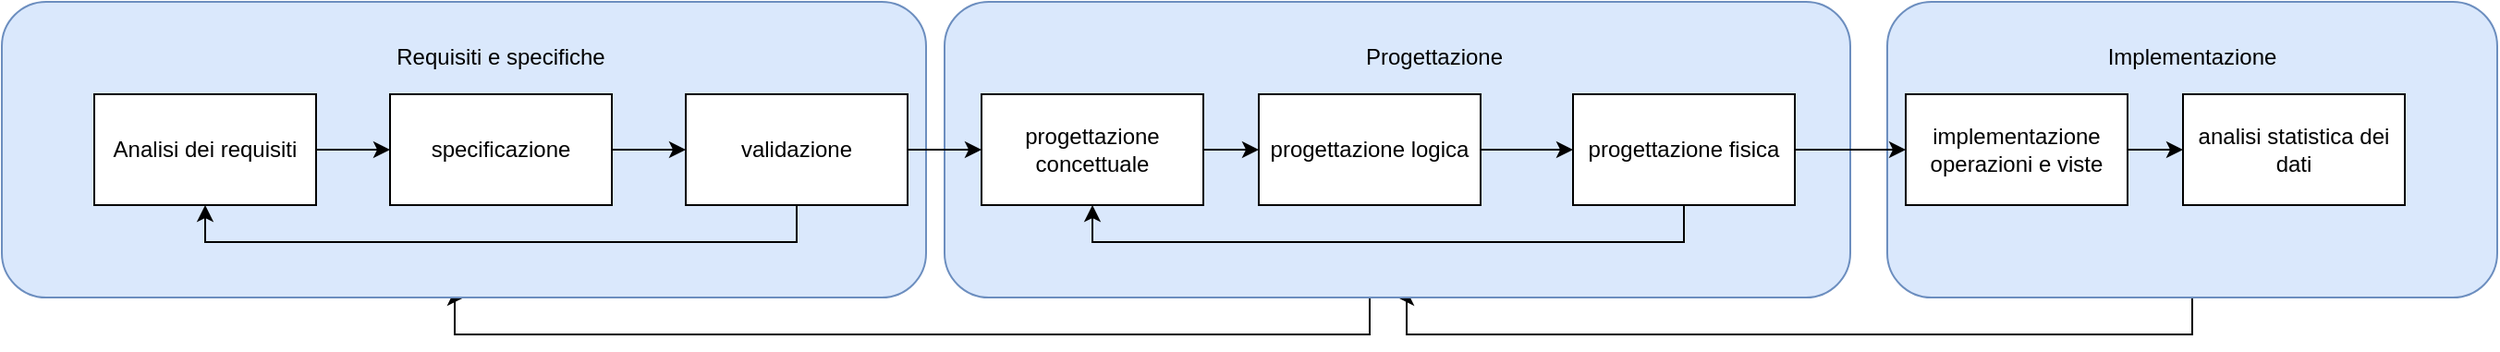 <mxfile version="14.0.1" type="device"><diagram id="KSICzl72E9kIfiu0TRJa" name="Page-1"><mxGraphModel dx="1422" dy="594" grid="1" gridSize="10" guides="1" tooltips="1" connect="1" arrows="1" fold="1" page="1" pageScale="1" pageWidth="2000" pageHeight="200" math="0" shadow="0"><root><mxCell id="0"/><mxCell id="1" parent="0"/><mxCell id="S9GKo3BIzVyoa0GUqCg9-29" style="edgeStyle=orthogonalEdgeStyle;rounded=0;orthogonalLoop=1;jettySize=auto;html=1;entryX=0.5;entryY=1;entryDx=0;entryDy=0;" edge="1" parent="1" source="S9GKo3BIzVyoa0GUqCg9-23" target="S9GKo3BIzVyoa0GUqCg9-13"><mxGeometry relative="1" as="geometry"><Array as="points"><mxPoint x="1245" y="390"/><mxPoint x="820" y="390"/><mxPoint x="820" y="370"/></Array></mxGeometry></mxCell><mxCell id="S9GKo3BIzVyoa0GUqCg9-23" value="" style="rounded=1;whiteSpace=wrap;html=1;fillColor=#dae8fc;strokeColor=#6c8ebf;" vertex="1" parent="1"><mxGeometry x="1080" y="210" width="330" height="160" as="geometry"/></mxCell><mxCell id="S9GKo3BIzVyoa0GUqCg9-28" style="edgeStyle=orthogonalEdgeStyle;rounded=0;orthogonalLoop=1;jettySize=auto;html=1;entryX=0.5;entryY=1;entryDx=0;entryDy=0;" edge="1" parent="1" source="S9GKo3BIzVyoa0GUqCg9-13" target="S9GKo3BIzVyoa0GUqCg9-12"><mxGeometry relative="1" as="geometry"><Array as="points"><mxPoint x="800" y="390"/><mxPoint x="305" y="390"/></Array></mxGeometry></mxCell><mxCell id="S9GKo3BIzVyoa0GUqCg9-13" value="" style="rounded=1;whiteSpace=wrap;html=1;fillColor=#dae8fc;strokeColor=#6c8ebf;" vertex="1" parent="1"><mxGeometry x="570" y="210" width="490" height="160" as="geometry"/></mxCell><mxCell id="S9GKo3BIzVyoa0GUqCg9-12" value="" style="rounded=1;whiteSpace=wrap;html=1;fillColor=#dae8fc;strokeColor=#6c8ebf;" vertex="1" parent="1"><mxGeometry x="60" y="210" width="500" height="160" as="geometry"/></mxCell><mxCell id="S9GKo3BIzVyoa0GUqCg9-4" style="edgeStyle=orthogonalEdgeStyle;rounded=0;orthogonalLoop=1;jettySize=auto;html=1;" edge="1" parent="1" source="S9GKo3BIzVyoa0GUqCg9-1" target="S9GKo3BIzVyoa0GUqCg9-2"><mxGeometry relative="1" as="geometry"/></mxCell><mxCell id="S9GKo3BIzVyoa0GUqCg9-1" value="Analisi dei requisiti" style="rounded=0;whiteSpace=wrap;html=1;" vertex="1" parent="1"><mxGeometry x="110" y="260" width="120" height="60" as="geometry"/></mxCell><mxCell id="S9GKo3BIzVyoa0GUqCg9-6" style="edgeStyle=orthogonalEdgeStyle;rounded=0;orthogonalLoop=1;jettySize=auto;html=1;entryX=0;entryY=0.5;entryDx=0;entryDy=0;" edge="1" parent="1" source="S9GKo3BIzVyoa0GUqCg9-2" target="S9GKo3BIzVyoa0GUqCg9-5"><mxGeometry relative="1" as="geometry"/></mxCell><mxCell id="S9GKo3BIzVyoa0GUqCg9-2" value="specificazione" style="rounded=0;whiteSpace=wrap;html=1;" vertex="1" parent="1"><mxGeometry x="270" y="260" width="120" height="60" as="geometry"/></mxCell><mxCell id="S9GKo3BIzVyoa0GUqCg9-7" style="edgeStyle=orthogonalEdgeStyle;rounded=0;orthogonalLoop=1;jettySize=auto;html=1;entryX=0.5;entryY=1;entryDx=0;entryDy=0;" edge="1" parent="1" source="S9GKo3BIzVyoa0GUqCg9-5" target="S9GKo3BIzVyoa0GUqCg9-1"><mxGeometry relative="1" as="geometry"><Array as="points"><mxPoint x="490" y="340"/><mxPoint x="170" y="340"/></Array></mxGeometry></mxCell><mxCell id="S9GKo3BIzVyoa0GUqCg9-10" style="edgeStyle=orthogonalEdgeStyle;rounded=0;orthogonalLoop=1;jettySize=auto;html=1;entryX=0;entryY=0.5;entryDx=0;entryDy=0;" edge="1" parent="1" source="S9GKo3BIzVyoa0GUqCg9-5" target="S9GKo3BIzVyoa0GUqCg9-8"><mxGeometry relative="1" as="geometry"/></mxCell><mxCell id="S9GKo3BIzVyoa0GUqCg9-5" value="validazione" style="rounded=0;whiteSpace=wrap;html=1;" vertex="1" parent="1"><mxGeometry x="430" y="260" width="120" height="60" as="geometry"/></mxCell><mxCell id="S9GKo3BIzVyoa0GUqCg9-11" style="edgeStyle=orthogonalEdgeStyle;rounded=0;orthogonalLoop=1;jettySize=auto;html=1;entryX=0;entryY=0.5;entryDx=0;entryDy=0;" edge="1" parent="1" source="S9GKo3BIzVyoa0GUqCg9-8" target="S9GKo3BIzVyoa0GUqCg9-9"><mxGeometry relative="1" as="geometry"/></mxCell><mxCell id="S9GKo3BIzVyoa0GUqCg9-8" value="progettazione concettuale" style="rounded=0;whiteSpace=wrap;html=1;" vertex="1" parent="1"><mxGeometry x="590" y="260" width="120" height="60" as="geometry"/></mxCell><mxCell id="S9GKo3BIzVyoa0GUqCg9-17" style="edgeStyle=orthogonalEdgeStyle;rounded=0;orthogonalLoop=1;jettySize=auto;html=1;entryX=0;entryY=0.5;entryDx=0;entryDy=0;" edge="1" parent="1" source="S9GKo3BIzVyoa0GUqCg9-9" target="S9GKo3BIzVyoa0GUqCg9-16"><mxGeometry relative="1" as="geometry"/></mxCell><mxCell id="S9GKo3BIzVyoa0GUqCg9-9" value="progettazione logica" style="rounded=0;whiteSpace=wrap;html=1;" vertex="1" parent="1"><mxGeometry x="740" y="260" width="120" height="60" as="geometry"/></mxCell><mxCell id="S9GKo3BIzVyoa0GUqCg9-14" value="Requisiti e specifiche" style="text;html=1;strokeColor=none;fillColor=none;align=center;verticalAlign=middle;whiteSpace=wrap;rounded=0;" vertex="1" parent="1"><mxGeometry x="260" y="230" width="140" height="20" as="geometry"/></mxCell><mxCell id="S9GKo3BIzVyoa0GUqCg9-15" value="Progettazione" style="text;html=1;strokeColor=none;fillColor=none;align=center;verticalAlign=middle;whiteSpace=wrap;rounded=0;" vertex="1" parent="1"><mxGeometry x="790" y="230" width="90" height="20" as="geometry"/></mxCell><mxCell id="S9GKo3BIzVyoa0GUqCg9-26" style="edgeStyle=orthogonalEdgeStyle;rounded=0;orthogonalLoop=1;jettySize=auto;html=1;" edge="1" parent="1" source="S9GKo3BIzVyoa0GUqCg9-16" target="S9GKo3BIzVyoa0GUqCg9-20"><mxGeometry relative="1" as="geometry"/></mxCell><mxCell id="S9GKo3BIzVyoa0GUqCg9-27" style="edgeStyle=orthogonalEdgeStyle;rounded=0;orthogonalLoop=1;jettySize=auto;html=1;entryX=0.5;entryY=1;entryDx=0;entryDy=0;" edge="1" parent="1" source="S9GKo3BIzVyoa0GUqCg9-16" target="S9GKo3BIzVyoa0GUqCg9-8"><mxGeometry relative="1" as="geometry"><Array as="points"><mxPoint x="970" y="340"/><mxPoint x="650" y="340"/></Array></mxGeometry></mxCell><mxCell id="S9GKo3BIzVyoa0GUqCg9-16" value="progettazione fisica" style="rounded=0;whiteSpace=wrap;html=1;" vertex="1" parent="1"><mxGeometry x="910" y="260" width="120" height="60" as="geometry"/></mxCell><mxCell id="S9GKo3BIzVyoa0GUqCg9-19" value="analisi statistica dei dati" style="rounded=0;whiteSpace=wrap;html=1;" vertex="1" parent="1"><mxGeometry x="1240" y="260" width="120" height="60" as="geometry"/></mxCell><mxCell id="S9GKo3BIzVyoa0GUqCg9-22" style="edgeStyle=orthogonalEdgeStyle;rounded=0;orthogonalLoop=1;jettySize=auto;html=1;" edge="1" parent="1" source="S9GKo3BIzVyoa0GUqCg9-20" target="S9GKo3BIzVyoa0GUqCg9-19"><mxGeometry relative="1" as="geometry"/></mxCell><mxCell id="S9GKo3BIzVyoa0GUqCg9-20" value="&lt;span&gt;implementazione operazioni e viste&lt;/span&gt;" style="rounded=0;whiteSpace=wrap;html=1;" vertex="1" parent="1"><mxGeometry x="1090" y="260" width="120" height="60" as="geometry"/></mxCell><mxCell id="S9GKo3BIzVyoa0GUqCg9-25" value="Implementazione" style="text;html=1;strokeColor=none;fillColor=none;align=center;verticalAlign=middle;whiteSpace=wrap;rounded=0;" vertex="1" parent="1"><mxGeometry x="1200" y="230" width="90" height="20" as="geometry"/></mxCell></root></mxGraphModel></diagram></mxfile>